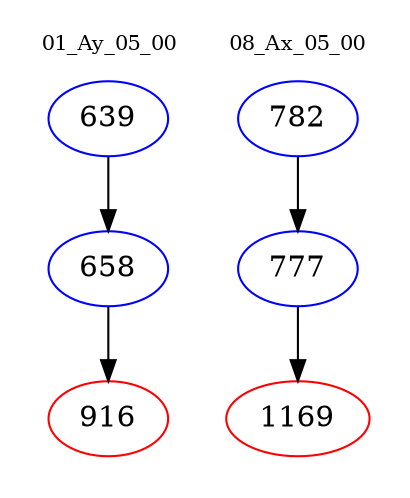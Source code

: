 digraph{
subgraph cluster_0 {
color = white
label = "01_Ay_05_00";
fontsize=10;
T0_639 [label="639", color="blue"]
T0_639 -> T0_658 [color="black"]
T0_658 [label="658", color="blue"]
T0_658 -> T0_916 [color="black"]
T0_916 [label="916", color="red"]
}
subgraph cluster_1 {
color = white
label = "08_Ax_05_00";
fontsize=10;
T1_782 [label="782", color="blue"]
T1_782 -> T1_777 [color="black"]
T1_777 [label="777", color="blue"]
T1_777 -> T1_1169 [color="black"]
T1_1169 [label="1169", color="red"]
}
}

